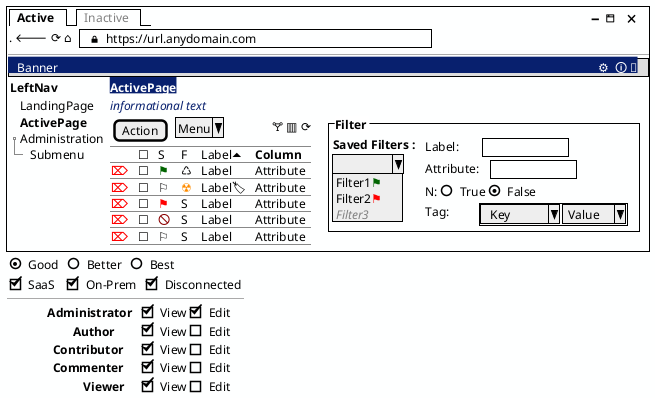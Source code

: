@startsalt
skinparam backgroundcolor #FEFFFF


{
{+
{ 
{
' Tabs
    {/  <b>Active  | <color:gray> Inactive  }                                                                         🗕 <&browser>  🗙}

' Browser bar
    {. 🡐 ⟳ ⌂ |{+  <&lock-locked>  https://url.anydomain.com                             }}
--

' Banner
    {*<back:08206E><color:white>  Banner                                                                                          ⚙ 🛈 🤵}
{

 
' LeftNav
{
    <b>LeftNav
    {T 
        + LandingPage
        + <b>ActivePage
        + Administration
        ++ Submenu


    }
}|

' MainPanelHeader
{
    <b><back:08206E><color:white>ActivePage
    <i><color:08206E>informational text
' MainPanel
{
        {[Action]|.|^Menu^|      🝖 ▥ ⟳}
    {T-
        .|☐ | S | F |Label⏶|<b>Column 
        <b><color:red>⌦ |☐| | <color:darkgreen>⚑ | ♺ |Label | Attribute 
        <b><color:red>⌦ |☐| ⚐ | <color:darkorange>☢ |Label🏷️|  Attribute
        <b><color:red>⌦ |☐| <color:red>⚑ | S |Label | Attribute 
        <b><color:red>⌦ |☐| <color:darkred>🛇 | S |Label | Attribute 
        <b><color:red>⌦ |☐| ⚐ | S |Label| Attribute 
 
    }

}| |
{^"<b>Filter "
{
      { { <b>Saved Filters : 
     ^       ^^ Filter1<color:darkgreen>⚑ ^^ Filter2<color:red>⚑^^<i><color:gray> Filter3</i>^
}|
{
{           { Label: |     |{+       } }
           { Attribute: |  |{+       } }
           {N: | ( ) True | (X) False}
           { Tag:        |{+^  Key   ^ |^ Value^}} }}

           }}}}}}
           
           }
'Footer
{
     {(X) Good  | () Better  | () Best}
     {[X] SaaS  | [X] On-Prem  | [X] Disconnected}

     --
    {
        <b>         Administrator  | [X] View | [X] Edit 
        <b>                              Author | [X] View | [ ] Edit
        <b>                    Contributor | [X] View | [ ] Edit
        <b>                    Commenter | [X] View | [ ] Edit
        <b>               Viewer | [X] View | [ ] Edit
    }

    }

}

@endsalt
